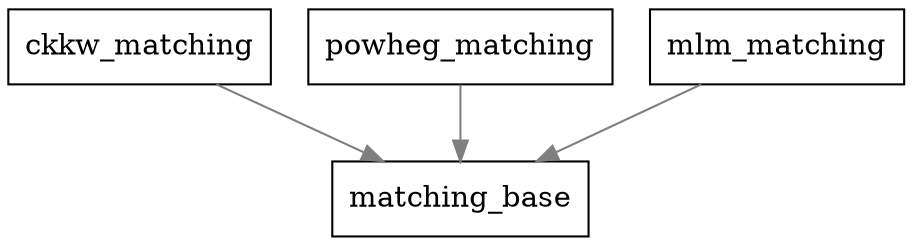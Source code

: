 
digraph G {
concentrate=true
splines=true
node[shape=record,style=filled,fillcolor=white]
edge[color=gray50]
ckkw_matching -> matching_base
powheg_matching -> matching_base
mlm_matching -> matching_base
 }


